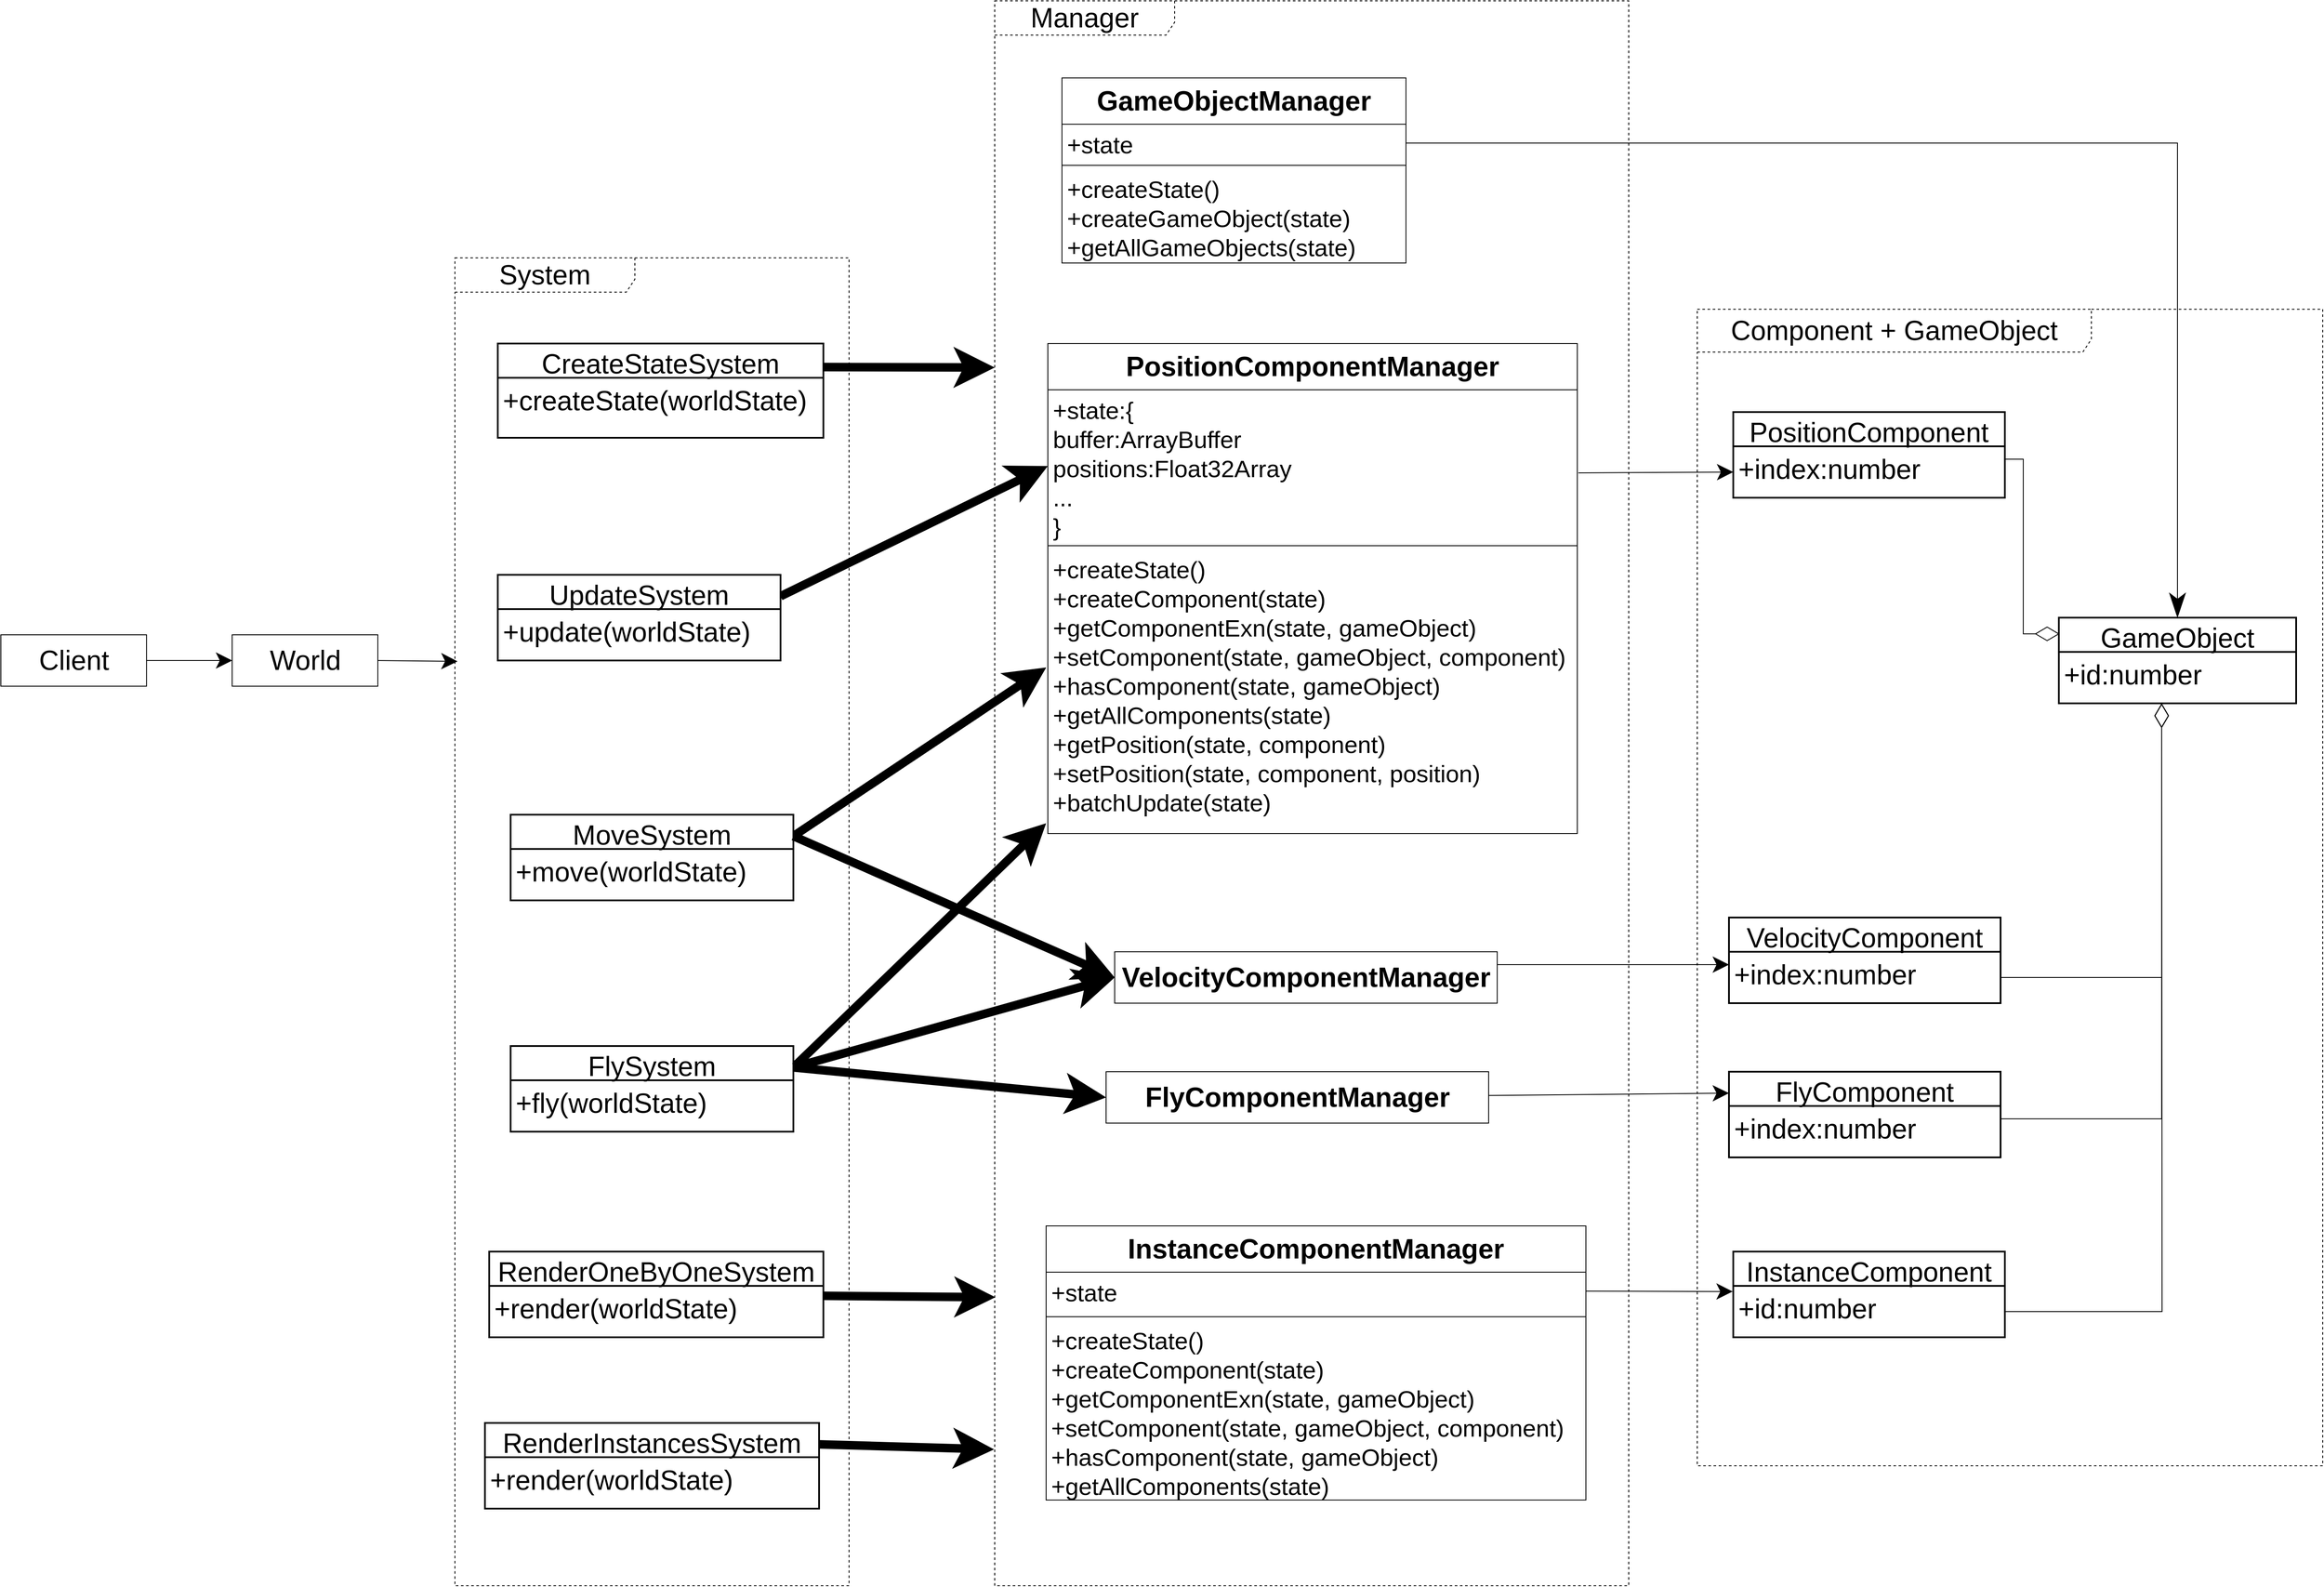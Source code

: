 <mxfile version="14.6.13" type="device"><diagram id="I6RIGWyMNaOjn6wD9zCS" name="第 1 页"><mxGraphModel dx="2719" dy="2513" grid="1" gridSize="10" guides="1" tooltips="1" connect="1" arrows="1" fold="1" page="1" pageScale="1" pageWidth="827" pageHeight="1169" math="0" shadow="0"><root><mxCell id="0"/><mxCell id="1" parent="0"/><mxCell id="blnFFc6vUWVO9lPKBpGo-42" value="&lt;font style=&quot;font-size: 32px&quot;&gt;Manager&lt;/font&gt;" style="shape=umlFrame;whiteSpace=wrap;html=1;width=210;height=40;fontSize=32;dashed=1;" parent="1" vertex="1"><mxGeometry x="370" y="-700" width="740" height="1850" as="geometry"/></mxCell><mxCell id="blnFFc6vUWVO9lPKBpGo-32" value="&lt;font style=&quot;font-size: 32px&quot;&gt;Component + GameObject&lt;/font&gt;" style="shape=umlFrame;whiteSpace=wrap;html=1;width=460;height=50;fontSize=32;dashed=1;" parent="1" vertex="1"><mxGeometry x="1190" y="-340" width="730" height="1350" as="geometry"/></mxCell><mxCell id="blnFFc6vUWVO9lPKBpGo-38" value="&lt;font style=&quot;font-size: 32px&quot;&gt;System&lt;/font&gt;" style="shape=umlFrame;whiteSpace=wrap;html=1;width=210;height=40;fontSize=32;dashed=1;" parent="1" vertex="1"><mxGeometry x="-260" y="-400" width="460" height="1550" as="geometry"/></mxCell><mxCell id="blnFFc6vUWVO9lPKBpGo-100" style="edgeStyle=orthogonalEdgeStyle;rounded=0;orthogonalLoop=1;jettySize=auto;html=1;entryX=1;entryY=0.25;entryDx=0;entryDy=0;startArrow=diamondThin;startFill=0;endArrow=none;endFill=0;startSize=26;endSize=26;strokeWidth=1;exitX=0.003;exitY=0.189;exitDx=0;exitDy=0;exitPerimeter=0;" parent="1" source="blnFFc6vUWVO9lPKBpGo-1" target="blnFFc6vUWVO9lPKBpGo-4" edge="1"><mxGeometry relative="1" as="geometry"><mxPoint x="1617" y="40" as="sourcePoint"/></mxGeometry></mxCell><mxCell id="blnFFc6vUWVO9lPKBpGo-102" style="edgeStyle=orthogonalEdgeStyle;rounded=0;orthogonalLoop=1;jettySize=auto;html=1;entryX=1;entryY=0.25;entryDx=0;entryDy=0;startArrow=diamondThin;startFill=0;endArrow=none;endFill=0;startSize=26;endSize=26;strokeWidth=1;" parent="1" source="blnFFc6vUWVO9lPKBpGo-1" target="blnFFc6vUWVO9lPKBpGo-94" edge="1"><mxGeometry relative="1" as="geometry"><Array as="points"><mxPoint x="1732" y="605"/></Array></mxGeometry></mxCell><mxCell id="blnFFc6vUWVO9lPKBpGo-1" value="GameObject" style="swimlane;childLayout=stackLayout;horizontal=1;startSize=40;horizontalStack=0;rounded=0;fontSize=32;fontStyle=0;strokeWidth=2;resizeParent=0;resizeLast=1;shadow=0;dashed=0;align=center;" parent="1" vertex="1"><mxGeometry x="1612" y="20" width="277" height="100" as="geometry"/></mxCell><mxCell id="blnFFc6vUWVO9lPKBpGo-2" value="+id:number" style="align=left;strokeColor=none;fillColor=none;spacingLeft=4;fontSize=32;verticalAlign=top;resizable=0;rotatable=0;part=1;" parent="blnFFc6vUWVO9lPKBpGo-1" vertex="1"><mxGeometry y="40" width="277" height="60" as="geometry"/></mxCell><mxCell id="blnFFc6vUWVO9lPKBpGo-3" value="PositionComponent" style="swimlane;childLayout=stackLayout;horizontal=1;startSize=40;horizontalStack=0;rounded=0;fontSize=32;fontStyle=0;strokeWidth=2;resizeParent=0;resizeLast=1;shadow=0;dashed=0;align=center;" parent="1" vertex="1"><mxGeometry x="1232" y="-220" width="317" height="100" as="geometry"/></mxCell><mxCell id="blnFFc6vUWVO9lPKBpGo-4" value="+index:number" style="align=left;strokeColor=none;fillColor=none;spacingLeft=4;fontSize=32;verticalAlign=top;resizable=0;rotatable=0;part=1;" parent="blnFFc6vUWVO9lPKBpGo-3" vertex="1"><mxGeometry y="40" width="317" height="60" as="geometry"/></mxCell><mxCell id="blnFFc6vUWVO9lPKBpGo-12" style="rounded=0;orthogonalLoop=1;jettySize=auto;html=1;endArrow=classic;endFill=1;startSize=16;endSize=16;exitX=1.002;exitY=0.545;exitDx=0;exitDy=0;entryX=0;entryY=0.5;entryDx=0;entryDy=0;exitPerimeter=0;" parent="1" source="blnFFc6vUWVO9lPKBpGo-9" target="blnFFc6vUWVO9lPKBpGo-4" edge="1"><mxGeometry relative="1" as="geometry"><mxPoint x="1079" y="7.19" as="sourcePoint"/><mxPoint x="1220" y="-150" as="targetPoint"/></mxGeometry></mxCell><mxCell id="blnFFc6vUWVO9lPKBpGo-8" value="PositionComponentManager" style="swimlane;fontStyle=1;align=center;verticalAlign=top;childLayout=stackLayout;horizontal=1;startSize=54;horizontalStack=0;resizeParent=1;resizeParentMax=0;resizeLast=0;collapsible=1;marginBottom=0;fontSize=32;" parent="1" vertex="1"><mxGeometry x="432" y="-300" width="618" height="572" as="geometry"/></mxCell><mxCell id="blnFFc6vUWVO9lPKBpGo-9" value="+state:{&#10;buffer:ArrayBuffer&#10;positions:Float32Array&#10;...&#10;}&#10;" style="text;strokeColor=none;fillColor=none;align=left;verticalAlign=top;spacingLeft=4;spacingRight=4;overflow=hidden;rotatable=0;points=[[0,0.5],[1,0.5]];portConstraint=eastwest;fontSize=28;" parent="blnFFc6vUWVO9lPKBpGo-8" vertex="1"><mxGeometry y="54" width="618" height="178" as="geometry"/></mxCell><mxCell id="blnFFc6vUWVO9lPKBpGo-10" value="" style="line;strokeWidth=1;fillColor=none;align=left;verticalAlign=middle;spacingTop=-1;spacingLeft=3;spacingRight=3;rotatable=0;labelPosition=right;points=[];portConstraint=eastwest;" parent="blnFFc6vUWVO9lPKBpGo-8" vertex="1"><mxGeometry y="232" width="618" height="8" as="geometry"/></mxCell><mxCell id="blnFFc6vUWVO9lPKBpGo-11" value="+createState()&#10;+createComponent(state)&#10;+getComponentExn(state, gameObject)&#10;+setComponent(state, gameObject, component)&#10;+hasComponent(state, gameObject)&#10;+getAllComponents(state)&#10;+getPosition(state, component)&#10;+setPosition(state, component, position)&#10;+batchUpdate(state)" style="text;strokeColor=none;fillColor=none;align=left;verticalAlign=top;spacingLeft=4;spacingRight=4;overflow=hidden;rotatable=0;points=[[0,0.5],[1,0.5]];portConstraint=eastwest;fontSize=28;" parent="blnFFc6vUWVO9lPKBpGo-8" vertex="1"><mxGeometry y="240" width="618" height="332" as="geometry"/></mxCell><mxCell id="blnFFc6vUWVO9lPKBpGo-83" style="edgeStyle=none;rounded=0;orthogonalLoop=1;jettySize=auto;html=1;entryX=0;entryY=0.5;entryDx=0;entryDy=0;startArrow=none;startFill=0;endArrow=classic;endFill=1;startSize=16;endSize=16;exitX=1;exitY=0.25;exitDx=0;exitDy=0;fillColor=#f8cecc;strokeWidth=10;" parent="1" source="blnFFc6vUWVO9lPKBpGo-13" target="blnFFc6vUWVO9lPKBpGo-9" edge="1"><mxGeometry relative="1" as="geometry"/></mxCell><mxCell id="blnFFc6vUWVO9lPKBpGo-13" value="UpdateSystem" style="swimlane;childLayout=stackLayout;horizontal=1;startSize=40;horizontalStack=0;rounded=0;fontSize=32;fontStyle=0;strokeWidth=2;resizeParent=0;resizeLast=1;shadow=0;dashed=0;align=center;" parent="1" vertex="1"><mxGeometry x="-210" y="-30" width="330" height="100" as="geometry"/></mxCell><mxCell id="blnFFc6vUWVO9lPKBpGo-14" value="+update(worldState)&#10;" style="align=left;strokeColor=none;fillColor=none;spacingLeft=4;fontSize=32;verticalAlign=top;resizable=0;rotatable=0;part=1;" parent="blnFFc6vUWVO9lPKBpGo-13" vertex="1"><mxGeometry y="40" width="330" height="60" as="geometry"/></mxCell><mxCell id="blnFFc6vUWVO9lPKBpGo-17" value="VelocityComponent" style="swimlane;childLayout=stackLayout;horizontal=1;startSize=40;horizontalStack=0;rounded=0;fontSize=32;fontStyle=0;strokeWidth=2;resizeParent=0;resizeLast=1;shadow=0;dashed=0;align=center;" parent="1" vertex="1"><mxGeometry x="1227" y="370" width="317" height="100" as="geometry"/></mxCell><mxCell id="blnFFc6vUWVO9lPKBpGo-18" value="+index:number" style="align=left;strokeColor=none;fillColor=none;spacingLeft=4;fontSize=32;verticalAlign=top;resizable=0;rotatable=0;part=1;" parent="blnFFc6vUWVO9lPKBpGo-17" vertex="1"><mxGeometry y="40" width="317" height="60" as="geometry"/></mxCell><mxCell id="blnFFc6vUWVO9lPKBpGo-24" style="rounded=0;orthogonalLoop=1;jettySize=auto;html=1;endArrow=classic;endFill=1;startSize=16;endSize=16;exitX=1;exitY=0.25;exitDx=0;exitDy=0;entryX=0;entryY=0.25;entryDx=0;entryDy=0;" parent="1" source="blnFFc6vUWVO9lPKBpGo-60" target="blnFFc6vUWVO9lPKBpGo-18" edge="1"><mxGeometry relative="1" as="geometry"><mxPoint x="785.296" y="464" as="sourcePoint"/><mxPoint x="1220" y="425" as="targetPoint"/></mxGeometry></mxCell><mxCell id="blnFFc6vUWVO9lPKBpGo-28" value="GameObjectManager" style="swimlane;fontStyle=1;align=center;verticalAlign=top;childLayout=stackLayout;horizontal=1;startSize=54;horizontalStack=0;resizeParent=1;resizeParentMax=0;resizeLast=0;collapsible=1;marginBottom=0;fontSize=32;" parent="1" vertex="1"><mxGeometry x="448.5" y="-610" width="401.5" height="216" as="geometry"/></mxCell><mxCell id="blnFFc6vUWVO9lPKBpGo-29" value="+state" style="text;strokeColor=none;fillColor=none;align=left;verticalAlign=top;spacingLeft=4;spacingRight=4;overflow=hidden;rotatable=0;points=[[0,0.5],[1,0.5]];portConstraint=eastwest;fontSize=28;" parent="blnFFc6vUWVO9lPKBpGo-28" vertex="1"><mxGeometry y="54" width="401.5" height="44" as="geometry"/></mxCell><mxCell id="blnFFc6vUWVO9lPKBpGo-30" value="" style="line;strokeWidth=1;fillColor=none;align=left;verticalAlign=middle;spacingTop=-1;spacingLeft=3;spacingRight=3;rotatable=0;labelPosition=right;points=[];portConstraint=eastwest;" parent="blnFFc6vUWVO9lPKBpGo-28" vertex="1"><mxGeometry y="98" width="401.5" height="8" as="geometry"/></mxCell><mxCell id="blnFFc6vUWVO9lPKBpGo-31" value="+createState()&#10;+createGameObject(state)&#10;+getAllGameObjects(state)" style="text;strokeColor=none;fillColor=none;align=left;verticalAlign=top;spacingLeft=4;spacingRight=4;overflow=hidden;rotatable=0;points=[[0,0.5],[1,0.5]];portConstraint=eastwest;fontSize=28;" parent="blnFFc6vUWVO9lPKBpGo-28" vertex="1"><mxGeometry y="106" width="401.5" height="110" as="geometry"/></mxCell><mxCell id="blnFFc6vUWVO9lPKBpGo-91" style="edgeStyle=none;rounded=0;orthogonalLoop=1;jettySize=auto;html=1;startArrow=none;startFill=0;endArrow=classic;endFill=1;startSize=16;endSize=16;strokeWidth=1;exitX=1;exitY=0.5;exitDx=0;exitDy=0;" parent="1" source="blnFFc6vUWVO9lPKBpGo-36" edge="1"><mxGeometry relative="1" as="geometry"><mxPoint x="-257" y="71" as="targetPoint"/></mxGeometry></mxCell><mxCell id="blnFFc6vUWVO9lPKBpGo-36" value="World" style="html=1;fontSize=32;" parent="1" vertex="1"><mxGeometry x="-520" y="40.0" width="170" height="60" as="geometry"/></mxCell><mxCell id="blnFFc6vUWVO9lPKBpGo-92" style="edgeStyle=none;rounded=0;orthogonalLoop=1;jettySize=auto;html=1;startArrow=none;startFill=0;endArrow=classic;endFill=1;startSize=16;endSize=16;strokeWidth=1;" parent="1" source="blnFFc6vUWVO9lPKBpGo-37" target="blnFFc6vUWVO9lPKBpGo-36" edge="1"><mxGeometry relative="1" as="geometry"/></mxCell><mxCell id="blnFFc6vUWVO9lPKBpGo-37" value="Client" style="html=1;fontSize=32;" parent="1" vertex="1"><mxGeometry x="-790" y="40.0" width="170" height="60" as="geometry"/></mxCell><mxCell id="blnFFc6vUWVO9lPKBpGo-39" value="CreateStateSystem" style="swimlane;childLayout=stackLayout;horizontal=1;startSize=40;horizontalStack=0;rounded=0;fontSize=32;fontStyle=0;strokeWidth=2;resizeParent=0;resizeLast=1;shadow=0;dashed=0;align=center;" parent="1" vertex="1"><mxGeometry x="-210" y="-300" width="380" height="110" as="geometry"/></mxCell><mxCell id="blnFFc6vUWVO9lPKBpGo-40" value="+createState(worldState)" style="align=left;strokeColor=none;fillColor=none;spacingLeft=4;fontSize=32;verticalAlign=top;resizable=0;rotatable=0;part=1;" parent="blnFFc6vUWVO9lPKBpGo-39" vertex="1"><mxGeometry y="40" width="380" height="70" as="geometry"/></mxCell><mxCell id="blnFFc6vUWVO9lPKBpGo-59" style="edgeStyle=none;rounded=0;orthogonalLoop=1;jettySize=auto;html=1;startArrow=none;startFill=0;endArrow=classic;endFill=1;startSize=16;endSize=16;fillColor=#dae8fc;exitX=1;exitY=0.25;exitDx=0;exitDy=0;strokeWidth=10;" parent="1" source="blnFFc6vUWVO9lPKBpGo-39" edge="1"><mxGeometry relative="1" as="geometry"><mxPoint x="370" y="-272" as="targetPoint"/></mxGeometry></mxCell><mxCell id="blnFFc6vUWVO9lPKBpGo-60" value="&lt;span style=&quot;font-weight: 700&quot;&gt;VelocityComponentManager&lt;/span&gt;" style="html=1;fontSize=32;" parent="1" vertex="1"><mxGeometry x="510" y="410" width="446.5" height="60" as="geometry"/></mxCell><mxCell id="blnFFc6vUWVO9lPKBpGo-97" style="edgeStyle=none;rounded=0;orthogonalLoop=1;jettySize=auto;html=1;startArrow=none;startFill=0;endArrow=classic;endFill=1;startSize=16;endSize=16;strokeWidth=1;entryX=0;entryY=0.25;entryDx=0;entryDy=0;" parent="1" source="blnFFc6vUWVO9lPKBpGo-61" target="blnFFc6vUWVO9lPKBpGo-93" edge="1"><mxGeometry relative="1" as="geometry"><mxPoint x="1220" y="575" as="targetPoint"/></mxGeometry></mxCell><mxCell id="blnFFc6vUWVO9lPKBpGo-61" value="&lt;span style=&quot;font-weight: 700&quot;&gt;FlyComponentManager&lt;/span&gt;" style="html=1;fontSize=32;" parent="1" vertex="1"><mxGeometry x="500" y="550" width="446.5" height="60" as="geometry"/></mxCell><mxCell id="blnFFc6vUWVO9lPKBpGo-98" style="edgeStyle=none;rounded=0;orthogonalLoop=1;jettySize=auto;html=1;startArrow=none;startFill=0;endArrow=classic;endFill=1;startSize=16;endSize=16;strokeWidth=1;entryX=-0.002;entryY=0.11;entryDx=0;entryDy=0;exitX=1;exitY=0.462;exitDx=0;exitDy=0;exitPerimeter=0;entryPerimeter=0;" parent="1" source="blnFFc6vUWVO9lPKBpGo-67" target="blnFFc6vUWVO9lPKBpGo-96" edge="1"><mxGeometry relative="1" as="geometry"><mxPoint x="1220" y="817" as="targetPoint"/><mxPoint x="1170" y="815" as="sourcePoint"/></mxGeometry></mxCell><mxCell id="blnFFc6vUWVO9lPKBpGo-66" value="InstanceComponentManager" style="swimlane;fontStyle=1;align=center;verticalAlign=top;childLayout=stackLayout;horizontal=1;startSize=54;horizontalStack=0;resizeParent=1;resizeParentMax=0;resizeLast=0;collapsible=1;marginBottom=0;fontSize=32;" parent="1" vertex="1"><mxGeometry x="430" y="730" width="630" height="320" as="geometry"/></mxCell><mxCell id="blnFFc6vUWVO9lPKBpGo-67" value="+state&#10;" style="text;strokeColor=none;fillColor=none;align=left;verticalAlign=top;spacingLeft=4;spacingRight=4;overflow=hidden;rotatable=0;points=[[0,0.5],[1,0.5]];portConstraint=eastwest;fontSize=28;" parent="blnFFc6vUWVO9lPKBpGo-66" vertex="1"><mxGeometry y="54" width="630" height="48" as="geometry"/></mxCell><mxCell id="blnFFc6vUWVO9lPKBpGo-68" value="" style="line;strokeWidth=1;fillColor=none;align=left;verticalAlign=middle;spacingTop=-1;spacingLeft=3;spacingRight=3;rotatable=0;labelPosition=right;points=[];portConstraint=eastwest;" parent="blnFFc6vUWVO9lPKBpGo-66" vertex="1"><mxGeometry y="102" width="630" height="8" as="geometry"/></mxCell><mxCell id="blnFFc6vUWVO9lPKBpGo-69" value="+createState()&#10;+createComponent(state)&#10;+getComponentExn(state, gameObject)&#10;+setComponent(state, gameObject, component)&#10;+hasComponent(state, gameObject)&#10;+getAllComponents(state)" style="text;strokeColor=none;fillColor=none;align=left;verticalAlign=top;spacingLeft=4;spacingRight=4;overflow=hidden;rotatable=0;points=[[0,0.5],[1,0.5]];portConstraint=eastwest;fontSize=28;" parent="blnFFc6vUWVO9lPKBpGo-66" vertex="1"><mxGeometry y="110" width="630" height="210" as="geometry"/></mxCell><mxCell id="blnFFc6vUWVO9lPKBpGo-86" style="edgeStyle=none;rounded=0;orthogonalLoop=1;jettySize=auto;html=1;startArrow=none;startFill=0;endArrow=classic;endFill=1;startSize=16;endSize=16;exitX=1;exitY=0.25;exitDx=0;exitDy=0;fillColor=#fff2cc;strokeWidth=10;" parent="1" source="blnFFc6vUWVO9lPKBpGo-72" edge="1"><mxGeometry relative="1" as="geometry"><mxPoint x="430" y="260" as="targetPoint"/></mxGeometry></mxCell><mxCell id="blnFFc6vUWVO9lPKBpGo-72" value="FlySystem" style="swimlane;childLayout=stackLayout;horizontal=1;startSize=40;horizontalStack=0;rounded=0;fontSize=32;fontStyle=0;strokeWidth=2;resizeParent=0;resizeLast=1;shadow=0;dashed=0;align=center;" parent="1" vertex="1"><mxGeometry x="-195" y="520" width="330" height="100" as="geometry"/></mxCell><mxCell id="blnFFc6vUWVO9lPKBpGo-73" value="+fly(worldState)&#10;" style="align=left;strokeColor=none;fillColor=none;spacingLeft=4;fontSize=32;verticalAlign=top;resizable=0;rotatable=0;part=1;" parent="blnFFc6vUWVO9lPKBpGo-72" vertex="1"><mxGeometry y="40" width="330" height="60" as="geometry"/></mxCell><mxCell id="blnFFc6vUWVO9lPKBpGo-84" style="edgeStyle=none;rounded=0;orthogonalLoop=1;jettySize=auto;html=1;startArrow=none;startFill=0;endArrow=classic;endFill=1;startSize=16;endSize=16;fillColor=#d5e8d4;entryX=-0.003;entryY=0.416;entryDx=0;entryDy=0;entryPerimeter=0;exitX=1;exitY=0.25;exitDx=0;exitDy=0;strokeWidth=10;" parent="1" source="blnFFc6vUWVO9lPKBpGo-75" target="blnFFc6vUWVO9lPKBpGo-11" edge="1"><mxGeometry relative="1" as="geometry"/></mxCell><mxCell id="blnFFc6vUWVO9lPKBpGo-75" value="MoveSystem" style="swimlane;childLayout=stackLayout;horizontal=1;startSize=40;horizontalStack=0;rounded=0;fontSize=32;fontStyle=0;strokeWidth=2;resizeParent=0;resizeLast=1;shadow=0;dashed=0;align=center;" parent="1" vertex="1"><mxGeometry x="-195" y="250" width="330" height="100" as="geometry"/></mxCell><mxCell id="blnFFc6vUWVO9lPKBpGo-76" value="+move(worldState)&#10;" style="align=left;strokeColor=none;fillColor=none;spacingLeft=4;fontSize=32;verticalAlign=top;resizable=0;rotatable=0;part=1;" parent="blnFFc6vUWVO9lPKBpGo-75" vertex="1"><mxGeometry y="40" width="330" height="60" as="geometry"/></mxCell><mxCell id="blnFFc6vUWVO9lPKBpGo-89" style="edgeStyle=none;rounded=0;orthogonalLoop=1;jettySize=auto;html=1;entryX=0.001;entryY=0.818;entryDx=0;entryDy=0;entryPerimeter=0;startArrow=none;startFill=0;endArrow=classic;endFill=1;startSize=16;endSize=16;fillColor=#e1d5e7;strokeWidth=10;" parent="1" source="blnFFc6vUWVO9lPKBpGo-79" target="blnFFc6vUWVO9lPKBpGo-42" edge="1"><mxGeometry relative="1" as="geometry"/></mxCell><mxCell id="blnFFc6vUWVO9lPKBpGo-79" value="RenderOneByOneSystem" style="swimlane;childLayout=stackLayout;horizontal=1;startSize=40;horizontalStack=0;rounded=0;fontSize=32;fontStyle=0;strokeWidth=2;resizeParent=0;resizeLast=1;shadow=0;dashed=0;align=center;" parent="1" vertex="1"><mxGeometry x="-220" y="760" width="390" height="100" as="geometry"/></mxCell><mxCell id="blnFFc6vUWVO9lPKBpGo-80" value="+render(worldState)&#10;" style="align=left;strokeColor=none;fillColor=none;spacingLeft=4;fontSize=32;verticalAlign=top;resizable=0;rotatable=0;part=1;" parent="blnFFc6vUWVO9lPKBpGo-79" vertex="1"><mxGeometry y="40" width="390" height="60" as="geometry"/></mxCell><mxCell id="blnFFc6vUWVO9lPKBpGo-81" value="RenderInstancesSystem" style="swimlane;childLayout=stackLayout;horizontal=1;startSize=40;horizontalStack=0;rounded=0;fontSize=32;fontStyle=0;strokeWidth=2;resizeParent=0;resizeLast=1;shadow=0;dashed=0;align=center;" parent="1" vertex="1"><mxGeometry x="-225" y="960" width="390" height="100" as="geometry"/></mxCell><mxCell id="blnFFc6vUWVO9lPKBpGo-82" value="+render(worldState)&#10;" style="align=left;strokeColor=none;fillColor=none;spacingLeft=4;fontSize=32;verticalAlign=top;resizable=0;rotatable=0;part=1;" parent="blnFFc6vUWVO9lPKBpGo-81" vertex="1"><mxGeometry y="40" width="390" height="60" as="geometry"/></mxCell><mxCell id="blnFFc6vUWVO9lPKBpGo-85" style="edgeStyle=none;rounded=0;orthogonalLoop=1;jettySize=auto;html=1;entryX=0;entryY=0.5;entryDx=0;entryDy=0;startArrow=none;startFill=0;endArrow=classic;endFill=1;startSize=16;endSize=16;exitX=1;exitY=0.25;exitDx=0;exitDy=0;fillColor=#d5e8d4;strokeWidth=10;" parent="1" source="blnFFc6vUWVO9lPKBpGo-75" target="blnFFc6vUWVO9lPKBpGo-60" edge="1"><mxGeometry relative="1" as="geometry"/></mxCell><mxCell id="blnFFc6vUWVO9lPKBpGo-87" style="edgeStyle=none;rounded=0;orthogonalLoop=1;jettySize=auto;html=1;entryX=0;entryY=0.5;entryDx=0;entryDy=0;startArrow=none;startFill=0;endArrow=classic;endFill=1;startSize=16;endSize=16;exitX=1;exitY=0.25;exitDx=0;exitDy=0;fillColor=#fff2cc;strokeWidth=10;" parent="1" source="blnFFc6vUWVO9lPKBpGo-72" target="blnFFc6vUWVO9lPKBpGo-60" edge="1"><mxGeometry relative="1" as="geometry"><mxPoint x="130" y="550" as="sourcePoint"/></mxGeometry></mxCell><mxCell id="blnFFc6vUWVO9lPKBpGo-88" style="edgeStyle=none;rounded=0;orthogonalLoop=1;jettySize=auto;html=1;entryX=0;entryY=0.5;entryDx=0;entryDy=0;startArrow=none;startFill=0;endArrow=classic;endFill=1;startSize=16;endSize=16;exitX=1;exitY=0.25;exitDx=0;exitDy=0;fillColor=#fff2cc;strokeWidth=10;" parent="1" source="blnFFc6vUWVO9lPKBpGo-72" target="blnFFc6vUWVO9lPKBpGo-61" edge="1"><mxGeometry relative="1" as="geometry"/></mxCell><mxCell id="blnFFc6vUWVO9lPKBpGo-90" style="edgeStyle=none;rounded=0;orthogonalLoop=1;jettySize=auto;html=1;entryX=-0.001;entryY=0.914;entryDx=0;entryDy=0;entryPerimeter=0;startArrow=none;startFill=0;endArrow=classic;endFill=1;startSize=16;endSize=16;exitX=1;exitY=0.25;exitDx=0;exitDy=0;fillColor=#1ba1e2;strokeWidth=10;" parent="1" source="blnFFc6vUWVO9lPKBpGo-81" target="blnFFc6vUWVO9lPKBpGo-42" edge="1"><mxGeometry relative="1" as="geometry"/></mxCell><mxCell id="blnFFc6vUWVO9lPKBpGo-93" value="FlyComponent" style="swimlane;childLayout=stackLayout;horizontal=1;startSize=40;horizontalStack=0;rounded=0;fontSize=32;fontStyle=0;strokeWidth=2;resizeParent=0;resizeLast=1;shadow=0;dashed=0;align=center;" parent="1" vertex="1"><mxGeometry x="1227" y="550" width="317" height="100" as="geometry"/></mxCell><mxCell id="blnFFc6vUWVO9lPKBpGo-94" value="+index:number" style="align=left;strokeColor=none;fillColor=none;spacingLeft=4;fontSize=32;verticalAlign=top;resizable=0;rotatable=0;part=1;" parent="blnFFc6vUWVO9lPKBpGo-93" vertex="1"><mxGeometry y="40" width="317" height="60" as="geometry"/></mxCell><mxCell id="blnFFc6vUWVO9lPKBpGo-95" value="InstanceComponent" style="swimlane;childLayout=stackLayout;horizontal=1;startSize=40;horizontalStack=0;rounded=0;fontSize=32;fontStyle=0;strokeWidth=2;resizeParent=0;resizeLast=1;shadow=0;dashed=0;align=center;" parent="1" vertex="1"><mxGeometry x="1232" y="760" width="317" height="100" as="geometry"/></mxCell><mxCell id="blnFFc6vUWVO9lPKBpGo-96" value="+id:number" style="align=left;strokeColor=none;fillColor=none;spacingLeft=4;fontSize=32;verticalAlign=top;resizable=0;rotatable=0;part=1;" parent="blnFFc6vUWVO9lPKBpGo-95" vertex="1"><mxGeometry y="40" width="317" height="60" as="geometry"/></mxCell><mxCell id="blnFFc6vUWVO9lPKBpGo-101" style="edgeStyle=orthogonalEdgeStyle;rounded=0;orthogonalLoop=1;jettySize=auto;html=1;entryX=1;entryY=0.5;entryDx=0;entryDy=0;startArrow=diamondThin;startFill=0;endArrow=none;endFill=0;startSize=26;endSize=26;strokeWidth=1;" parent="1" source="blnFFc6vUWVO9lPKBpGo-2" target="blnFFc6vUWVO9lPKBpGo-18" edge="1"><mxGeometry relative="1" as="geometry"><Array as="points"><mxPoint x="1732" y="440"/></Array></mxGeometry></mxCell><mxCell id="blnFFc6vUWVO9lPKBpGo-104" style="edgeStyle=orthogonalEdgeStyle;rounded=0;orthogonalLoop=1;jettySize=auto;html=1;startArrow=none;startFill=0;endArrow=diamondThin;endFill=0;startSize=26;endSize=26;strokeWidth=1;" parent="1" source="blnFFc6vUWVO9lPKBpGo-96" edge="1"><mxGeometry relative="1" as="geometry"><mxPoint x="1732" y="120" as="targetPoint"/></mxGeometry></mxCell><mxCell id="blnFFc6vUWVO9lPKBpGo-105" style="edgeStyle=orthogonalEdgeStyle;rounded=0;orthogonalLoop=1;jettySize=auto;html=1;entryX=0.5;entryY=0;entryDx=0;entryDy=0;startArrow=none;startFill=0;endArrow=classicThin;endFill=1;startSize=26;endSize=26;strokeWidth=1;" parent="1" source="blnFFc6vUWVO9lPKBpGo-29" target="blnFFc6vUWVO9lPKBpGo-1" edge="1"><mxGeometry relative="1" as="geometry"/></mxCell></root></mxGraphModel></diagram></mxfile>